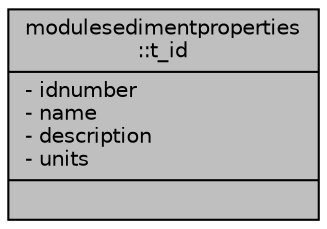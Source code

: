 digraph "modulesedimentproperties::t_id"
{
 // LATEX_PDF_SIZE
  edge [fontname="Helvetica",fontsize="10",labelfontname="Helvetica",labelfontsize="10"];
  node [fontname="Helvetica",fontsize="10",shape=record];
  Node1 [label="{modulesedimentproperties\l::t_id\n|- idnumber\l- name\l- description\l- units\l|}",height=0.2,width=0.4,color="black", fillcolor="grey75", style="filled", fontcolor="black",tooltip=" "];
}
